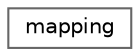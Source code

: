digraph "Graphical Class Hierarchy"
{
 // INTERACTIVE_SVG=YES
 // LATEX_PDF_SIZE
  bgcolor="transparent";
  edge [fontname=Helvetica,fontsize=10,labelfontname=Helvetica,labelfontsize=10];
  node [fontname=Helvetica,fontsize=10,shape=box,height=0.2,width=0.4];
  rankdir="LR";
  Node0 [label="mapping",height=0.2,width=0.4,color="grey40", fillcolor="white", style="filled",URL="$d1/d5a/structmapping.html",tooltip=" "];
}
